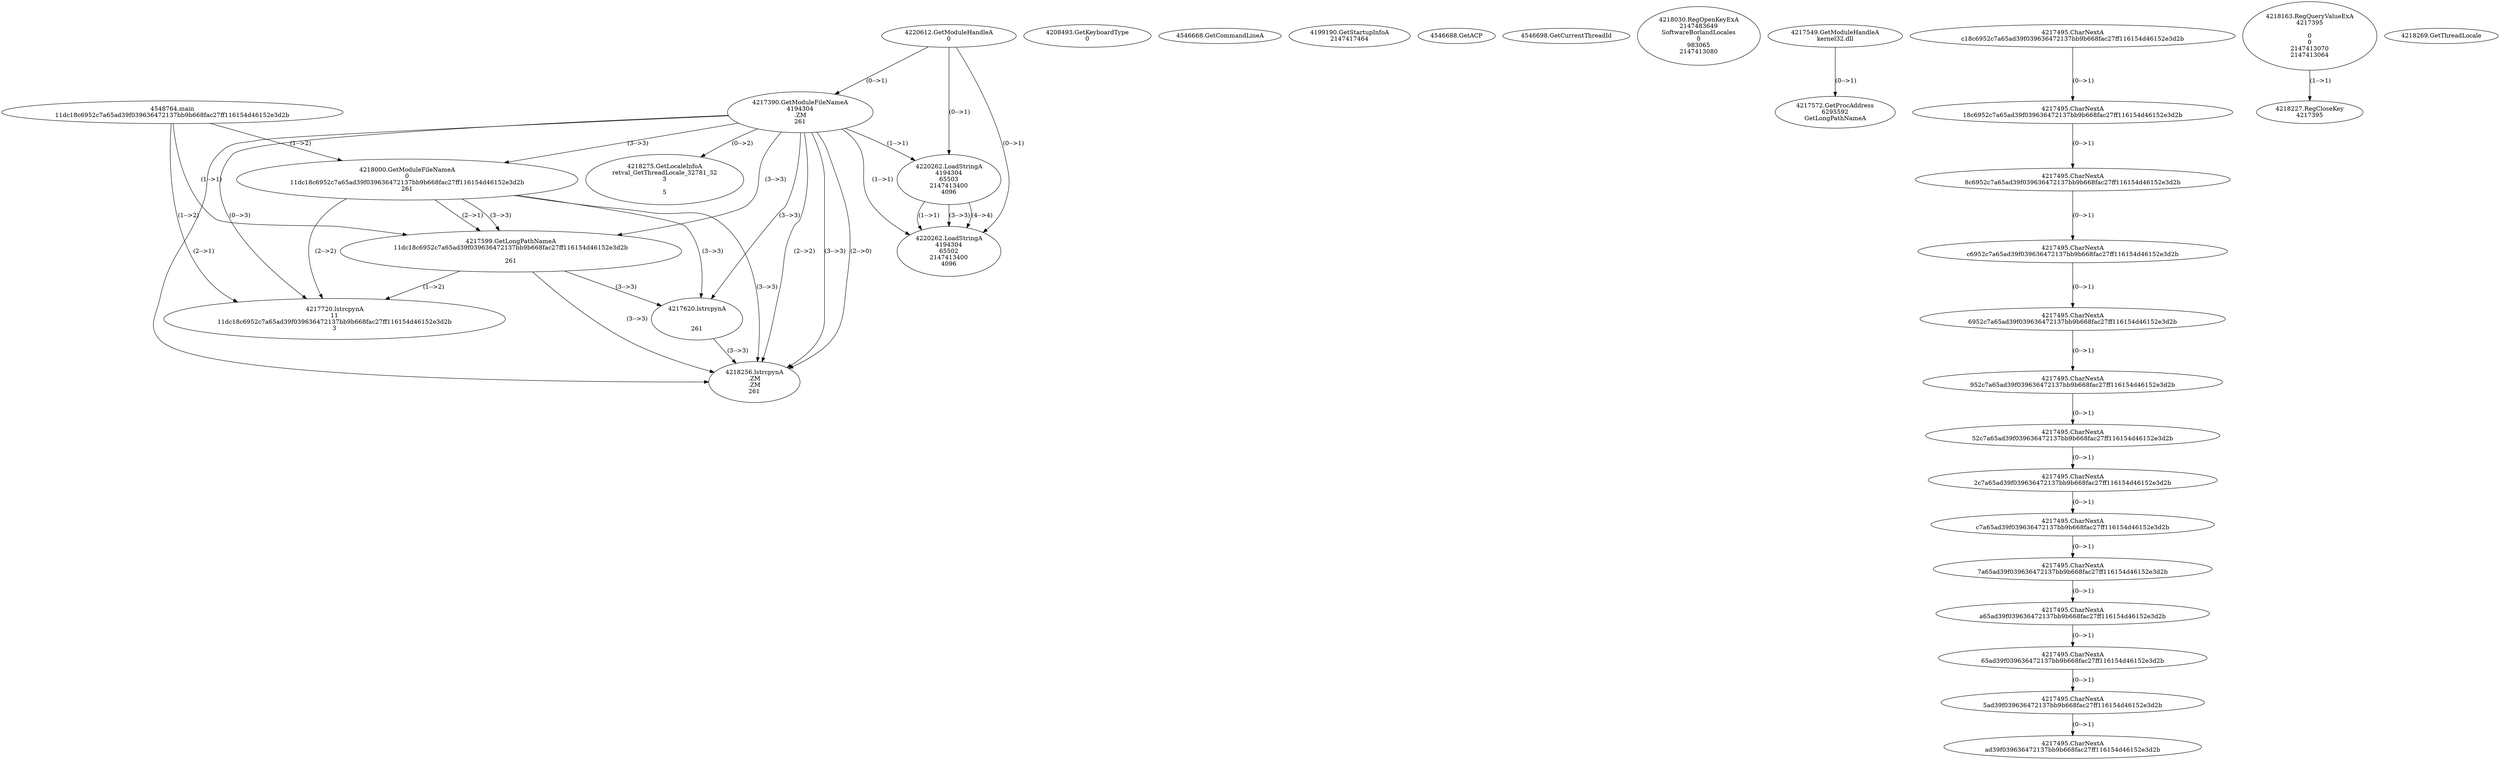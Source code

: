 // Global SCDG with merge call
digraph {
	0 [label="4548764.main
11dc18c6952c7a65ad39f039636472137bb9b668fac27ff116154d46152e3d2b"]
	1 [label="4220612.GetModuleHandleA
0"]
	2 [label="4208493.GetKeyboardType
0"]
	3 [label="4546668.GetCommandLineA
"]
	4 [label="4199190.GetStartupInfoA
2147417464"]
	5 [label="4546688.GetACP
"]
	6 [label="4546698.GetCurrentThreadId
"]
	7 [label="4217390.GetModuleFileNameA
4194304
.ZM
261"]
	1 -> 7 [label="(0-->1)"]
	8 [label="4218000.GetModuleFileNameA
0
11dc18c6952c7a65ad39f039636472137bb9b668fac27ff116154d46152e3d2b
261"]
	0 -> 8 [label="(1-->2)"]
	7 -> 8 [label="(3-->3)"]
	9 [label="4218030.RegOpenKeyExA
2147483649
Software\Borland\Locales
0
983065
2147413080"]
	10 [label="4217549.GetModuleHandleA
kernel32.dll"]
	11 [label="4217572.GetProcAddress
6295592
GetLongPathNameA"]
	10 -> 11 [label="(0-->1)"]
	12 [label="4217599.GetLongPathNameA
11dc18c6952c7a65ad39f039636472137bb9b668fac27ff116154d46152e3d2b

261"]
	0 -> 12 [label="(1-->1)"]
	8 -> 12 [label="(2-->1)"]
	7 -> 12 [label="(3-->3)"]
	8 -> 12 [label="(3-->3)"]
	13 [label="4217720.lstrcpynA
11
11dc18c6952c7a65ad39f039636472137bb9b668fac27ff116154d46152e3d2b
3"]
	0 -> 13 [label="(1-->2)"]
	8 -> 13 [label="(2-->2)"]
	12 -> 13 [label="(1-->2)"]
	7 -> 13 [label="(0-->3)"]
	14 [label="4217495.CharNextA
c18c6952c7a65ad39f039636472137bb9b668fac27ff116154d46152e3d2b"]
	15 [label="4217495.CharNextA
18c6952c7a65ad39f039636472137bb9b668fac27ff116154d46152e3d2b"]
	14 -> 15 [label="(0-->1)"]
	16 [label="4217495.CharNextA
8c6952c7a65ad39f039636472137bb9b668fac27ff116154d46152e3d2b"]
	15 -> 16 [label="(0-->1)"]
	17 [label="4217495.CharNextA
c6952c7a65ad39f039636472137bb9b668fac27ff116154d46152e3d2b"]
	16 -> 17 [label="(0-->1)"]
	18 [label="4217495.CharNextA
6952c7a65ad39f039636472137bb9b668fac27ff116154d46152e3d2b"]
	17 -> 18 [label="(0-->1)"]
	19 [label="4217495.CharNextA
952c7a65ad39f039636472137bb9b668fac27ff116154d46152e3d2b"]
	18 -> 19 [label="(0-->1)"]
	20 [label="4217495.CharNextA
52c7a65ad39f039636472137bb9b668fac27ff116154d46152e3d2b"]
	19 -> 20 [label="(0-->1)"]
	21 [label="4217495.CharNextA
2c7a65ad39f039636472137bb9b668fac27ff116154d46152e3d2b"]
	20 -> 21 [label="(0-->1)"]
	22 [label="4217495.CharNextA
c7a65ad39f039636472137bb9b668fac27ff116154d46152e3d2b"]
	21 -> 22 [label="(0-->1)"]
	23 [label="4217495.CharNextA
7a65ad39f039636472137bb9b668fac27ff116154d46152e3d2b"]
	22 -> 23 [label="(0-->1)"]
	24 [label="4217495.CharNextA
a65ad39f039636472137bb9b668fac27ff116154d46152e3d2b"]
	23 -> 24 [label="(0-->1)"]
	25 [label="4217495.CharNextA
65ad39f039636472137bb9b668fac27ff116154d46152e3d2b"]
	24 -> 25 [label="(0-->1)"]
	26 [label="4217495.CharNextA
5ad39f039636472137bb9b668fac27ff116154d46152e3d2b"]
	25 -> 26 [label="(0-->1)"]
	27 [label="4217495.CharNextA
ad39f039636472137bb9b668fac27ff116154d46152e3d2b"]
	26 -> 27 [label="(0-->1)"]
	28 [label="4217620.lstrcpynA


261"]
	7 -> 28 [label="(3-->3)"]
	8 -> 28 [label="(3-->3)"]
	12 -> 28 [label="(3-->3)"]
	29 [label="4218163.RegQueryValueExA
4217395

0
0
2147413070
2147413064"]
	30 [label="4218227.RegCloseKey
4217395"]
	29 -> 30 [label="(1-->1)"]
	31 [label="4218256.lstrcpynA
.ZM
.ZM
261"]
	7 -> 31 [label="(2-->1)"]
	7 -> 31 [label="(2-->2)"]
	7 -> 31 [label="(3-->3)"]
	8 -> 31 [label="(3-->3)"]
	12 -> 31 [label="(3-->3)"]
	28 -> 31 [label="(3-->3)"]
	7 -> 31 [label="(2-->0)"]
	32 [label="4218269.GetThreadLocale
"]
	33 [label="4218275.GetLocaleInfoA
retval_GetThreadLocale_32781_32
3

5"]
	7 -> 33 [label="(0-->2)"]
	34 [label="4220262.LoadStringA
4194304
65503
2147413400
4096"]
	1 -> 34 [label="(0-->1)"]
	7 -> 34 [label="(1-->1)"]
	35 [label="4220262.LoadStringA
4194304
65502
2147413400
4096"]
	1 -> 35 [label="(0-->1)"]
	7 -> 35 [label="(1-->1)"]
	34 -> 35 [label="(1-->1)"]
	34 -> 35 [label="(3-->3)"]
	34 -> 35 [label="(4-->4)"]
}
